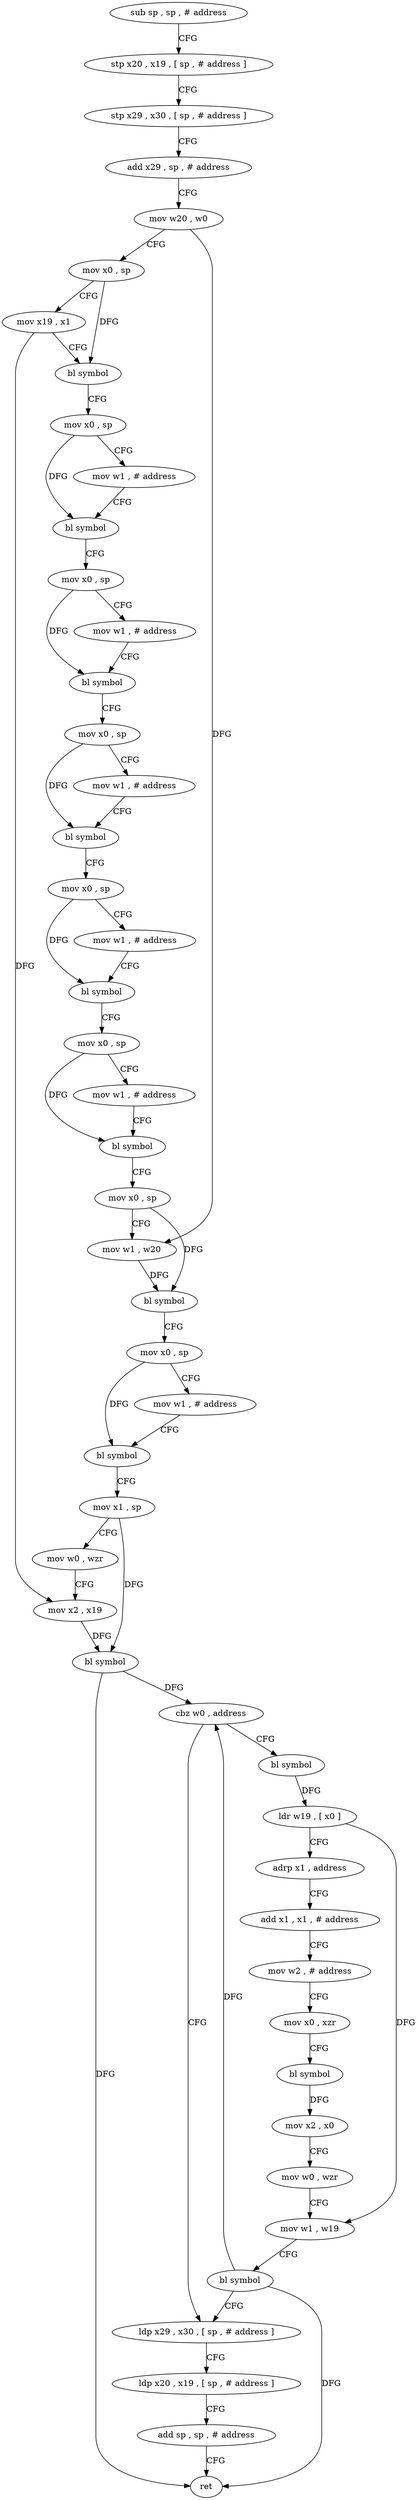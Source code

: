 digraph "func" {
"4204276" [label = "sub sp , sp , # address" ]
"4204280" [label = "stp x20 , x19 , [ sp , # address ]" ]
"4204284" [label = "stp x29 , x30 , [ sp , # address ]" ]
"4204288" [label = "add x29 , sp , # address" ]
"4204292" [label = "mov w20 , w0" ]
"4204296" [label = "mov x0 , sp" ]
"4204300" [label = "mov x19 , x1" ]
"4204304" [label = "bl symbol" ]
"4204308" [label = "mov x0 , sp" ]
"4204312" [label = "mov w1 , # address" ]
"4204316" [label = "bl symbol" ]
"4204320" [label = "mov x0 , sp" ]
"4204324" [label = "mov w1 , # address" ]
"4204328" [label = "bl symbol" ]
"4204332" [label = "mov x0 , sp" ]
"4204336" [label = "mov w1 , # address" ]
"4204340" [label = "bl symbol" ]
"4204344" [label = "mov x0 , sp" ]
"4204348" [label = "mov w1 , # address" ]
"4204352" [label = "bl symbol" ]
"4204356" [label = "mov x0 , sp" ]
"4204360" [label = "mov w1 , # address" ]
"4204364" [label = "bl symbol" ]
"4204368" [label = "mov x0 , sp" ]
"4204372" [label = "mov w1 , w20" ]
"4204376" [label = "bl symbol" ]
"4204380" [label = "mov x0 , sp" ]
"4204384" [label = "mov w1 , # address" ]
"4204388" [label = "bl symbol" ]
"4204392" [label = "mov x1 , sp" ]
"4204396" [label = "mov w0 , wzr" ]
"4204400" [label = "mov x2 , x19" ]
"4204404" [label = "bl symbol" ]
"4204408" [label = "cbz w0 , address" ]
"4204456" [label = "ldp x29 , x30 , [ sp , # address ]" ]
"4204412" [label = "bl symbol" ]
"4204460" [label = "ldp x20 , x19 , [ sp , # address ]" ]
"4204464" [label = "add sp , sp , # address" ]
"4204468" [label = "ret" ]
"4204416" [label = "ldr w19 , [ x0 ]" ]
"4204420" [label = "adrp x1 , address" ]
"4204424" [label = "add x1 , x1 , # address" ]
"4204428" [label = "mov w2 , # address" ]
"4204432" [label = "mov x0 , xzr" ]
"4204436" [label = "bl symbol" ]
"4204440" [label = "mov x2 , x0" ]
"4204444" [label = "mov w0 , wzr" ]
"4204448" [label = "mov w1 , w19" ]
"4204452" [label = "bl symbol" ]
"4204276" -> "4204280" [ label = "CFG" ]
"4204280" -> "4204284" [ label = "CFG" ]
"4204284" -> "4204288" [ label = "CFG" ]
"4204288" -> "4204292" [ label = "CFG" ]
"4204292" -> "4204296" [ label = "CFG" ]
"4204292" -> "4204372" [ label = "DFG" ]
"4204296" -> "4204300" [ label = "CFG" ]
"4204296" -> "4204304" [ label = "DFG" ]
"4204300" -> "4204304" [ label = "CFG" ]
"4204300" -> "4204400" [ label = "DFG" ]
"4204304" -> "4204308" [ label = "CFG" ]
"4204308" -> "4204312" [ label = "CFG" ]
"4204308" -> "4204316" [ label = "DFG" ]
"4204312" -> "4204316" [ label = "CFG" ]
"4204316" -> "4204320" [ label = "CFG" ]
"4204320" -> "4204324" [ label = "CFG" ]
"4204320" -> "4204328" [ label = "DFG" ]
"4204324" -> "4204328" [ label = "CFG" ]
"4204328" -> "4204332" [ label = "CFG" ]
"4204332" -> "4204336" [ label = "CFG" ]
"4204332" -> "4204340" [ label = "DFG" ]
"4204336" -> "4204340" [ label = "CFG" ]
"4204340" -> "4204344" [ label = "CFG" ]
"4204344" -> "4204348" [ label = "CFG" ]
"4204344" -> "4204352" [ label = "DFG" ]
"4204348" -> "4204352" [ label = "CFG" ]
"4204352" -> "4204356" [ label = "CFG" ]
"4204356" -> "4204360" [ label = "CFG" ]
"4204356" -> "4204364" [ label = "DFG" ]
"4204360" -> "4204364" [ label = "CFG" ]
"4204364" -> "4204368" [ label = "CFG" ]
"4204368" -> "4204372" [ label = "CFG" ]
"4204368" -> "4204376" [ label = "DFG" ]
"4204372" -> "4204376" [ label = "DFG" ]
"4204376" -> "4204380" [ label = "CFG" ]
"4204380" -> "4204384" [ label = "CFG" ]
"4204380" -> "4204388" [ label = "DFG" ]
"4204384" -> "4204388" [ label = "CFG" ]
"4204388" -> "4204392" [ label = "CFG" ]
"4204392" -> "4204396" [ label = "CFG" ]
"4204392" -> "4204404" [ label = "DFG" ]
"4204396" -> "4204400" [ label = "CFG" ]
"4204400" -> "4204404" [ label = "DFG" ]
"4204404" -> "4204408" [ label = "DFG" ]
"4204404" -> "4204468" [ label = "DFG" ]
"4204408" -> "4204456" [ label = "CFG" ]
"4204408" -> "4204412" [ label = "CFG" ]
"4204456" -> "4204460" [ label = "CFG" ]
"4204412" -> "4204416" [ label = "DFG" ]
"4204460" -> "4204464" [ label = "CFG" ]
"4204464" -> "4204468" [ label = "CFG" ]
"4204416" -> "4204420" [ label = "CFG" ]
"4204416" -> "4204448" [ label = "DFG" ]
"4204420" -> "4204424" [ label = "CFG" ]
"4204424" -> "4204428" [ label = "CFG" ]
"4204428" -> "4204432" [ label = "CFG" ]
"4204432" -> "4204436" [ label = "CFG" ]
"4204436" -> "4204440" [ label = "DFG" ]
"4204440" -> "4204444" [ label = "CFG" ]
"4204444" -> "4204448" [ label = "CFG" ]
"4204448" -> "4204452" [ label = "CFG" ]
"4204452" -> "4204456" [ label = "CFG" ]
"4204452" -> "4204408" [ label = "DFG" ]
"4204452" -> "4204468" [ label = "DFG" ]
}
